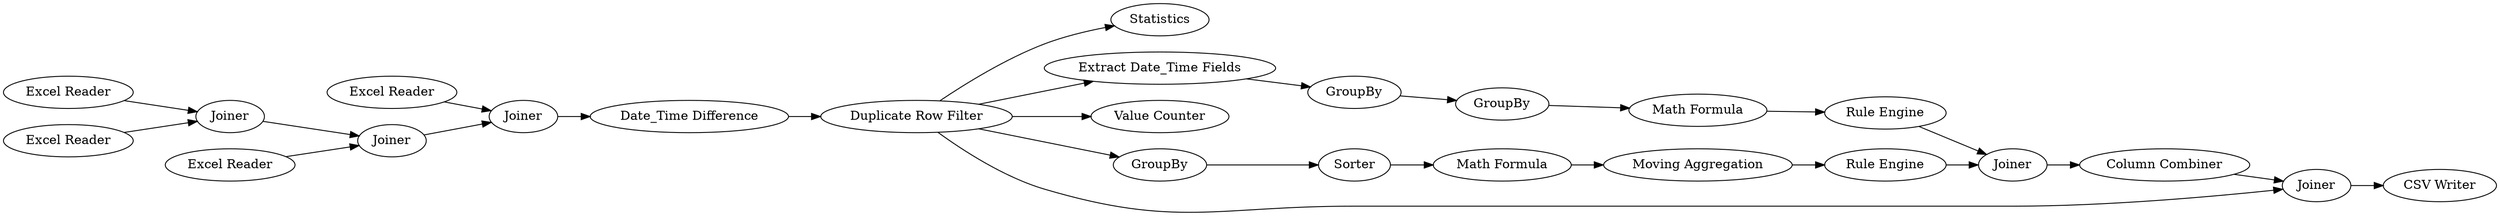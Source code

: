 digraph {
	"-8649781983523172538_12" [label=Statistics]
	"-8649781983523172538_141" [label="Column Combiner"]
	"-8649781983523172538_11" [label="Duplicate Row Filter"]
	"-8649781983523172538_138" [label="Math Formula"]
	"-8649781983523172538_14" [label=Sorter]
	"-8649781983523172538_15" [label=GroupBy]
	"-8649781983523172538_6" [label=Joiner]
	"-8649781983523172538_143" [label="Value Counter"]
	"-8649781983523172538_3" [label="Excel Reader"]
	"-8649781983523172538_10" [label="Date_Time Difference"]
	"-8649781983523172538_1" [label="Excel Reader"]
	"-8649781983523172538_142" [label=Joiner]
	"-8649781983523172538_17" [label="Moving Aggregation"]
	"-8649781983523172538_8" [label=Joiner]
	"-8649781983523172538_139" [label="Rule Engine"]
	"-8649781983523172538_7" [label=Joiner]
	"-8649781983523172538_4" [label="Excel Reader"]
	"-8649781983523172538_137" [label=GroupBy]
	"-8649781983523172538_136" [label=GroupBy]
	"-8649781983523172538_16" [label="Math Formula"]
	"-8649781983523172538_144" [label="CSV Writer"]
	"-8649781983523172538_2" [label="Excel Reader"]
	"-8649781983523172538_140" [label=Joiner]
	"-8649781983523172538_135" [label="Extract Date_Time Fields"]
	"-8649781983523172538_18" [label="Rule Engine"]
	"-8649781983523172538_3" -> "-8649781983523172538_6"
	"-8649781983523172538_6" -> "-8649781983523172538_7"
	"-8649781983523172538_136" -> "-8649781983523172538_137"
	"-8649781983523172538_11" -> "-8649781983523172538_12"
	"-8649781983523172538_4" -> "-8649781983523172538_7"
	"-8649781983523172538_11" -> "-8649781983523172538_15"
	"-8649781983523172538_17" -> "-8649781983523172538_18"
	"-8649781983523172538_11" -> "-8649781983523172538_135"
	"-8649781983523172538_18" -> "-8649781983523172538_140"
	"-8649781983523172538_139" -> "-8649781983523172538_140"
	"-8649781983523172538_1" -> "-8649781983523172538_8"
	"-8649781983523172538_2" -> "-8649781983523172538_6"
	"-8649781983523172538_142" -> "-8649781983523172538_144"
	"-8649781983523172538_135" -> "-8649781983523172538_136"
	"-8649781983523172538_11" -> "-8649781983523172538_143"
	"-8649781983523172538_138" -> "-8649781983523172538_139"
	"-8649781983523172538_11" -> "-8649781983523172538_142"
	"-8649781983523172538_141" -> "-8649781983523172538_142"
	"-8649781983523172538_14" -> "-8649781983523172538_16"
	"-8649781983523172538_15" -> "-8649781983523172538_14"
	"-8649781983523172538_140" -> "-8649781983523172538_141"
	"-8649781983523172538_137" -> "-8649781983523172538_138"
	"-8649781983523172538_7" -> "-8649781983523172538_8"
	"-8649781983523172538_16" -> "-8649781983523172538_17"
	"-8649781983523172538_10" -> "-8649781983523172538_11"
	"-8649781983523172538_8" -> "-8649781983523172538_10"
	rankdir=LR
}
